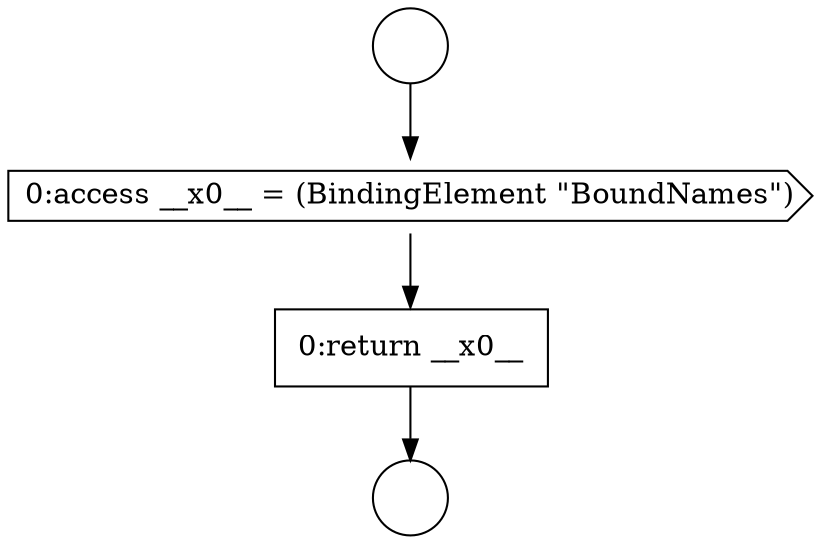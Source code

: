 digraph {
  node5736 [shape=circle label=" " color="black" fillcolor="white" style=filled]
  node5738 [shape=cds, label=<<font color="black">0:access __x0__ = (BindingElement &quot;BoundNames&quot;)</font>> color="black" fillcolor="white" style=filled]
  node5739 [shape=none, margin=0, label=<<font color="black">
    <table border="0" cellborder="1" cellspacing="0" cellpadding="10">
      <tr><td align="left">0:return __x0__</td></tr>
    </table>
  </font>> color="black" fillcolor="white" style=filled]
  node5737 [shape=circle label=" " color="black" fillcolor="white" style=filled]
  node5736 -> node5738 [ color="black"]
  node5738 -> node5739 [ color="black"]
  node5739 -> node5737 [ color="black"]
}

